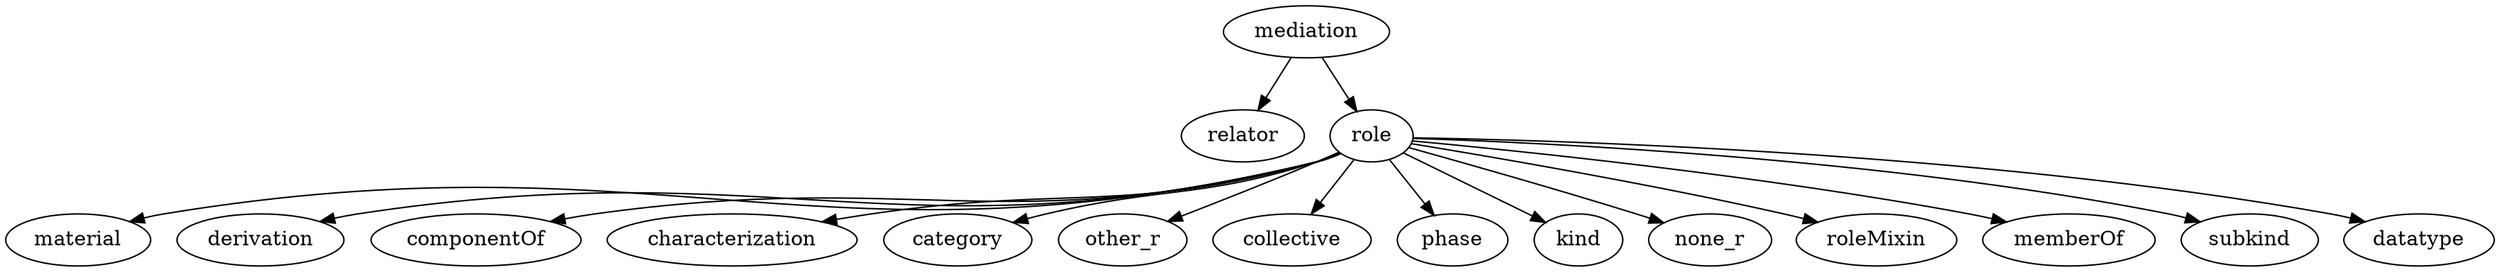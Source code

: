strict digraph {
mediation;
relator;
role;
material;
derivation;
componentOf;
characterization;
category;
other_r;
collective;
phase;
kind;
none_r;
roleMixin;
memberOf;
subkind;
datatype;
mediation -> relator;
mediation -> role;
role -> material;
role -> derivation;
role -> componentOf;
role -> characterization;
role -> category;
role -> other_r;
role -> collective;
role -> phase;
role -> kind;
role -> none_r;
role -> roleMixin;
role -> memberOf;
role -> subkind;
role -> datatype;
}
